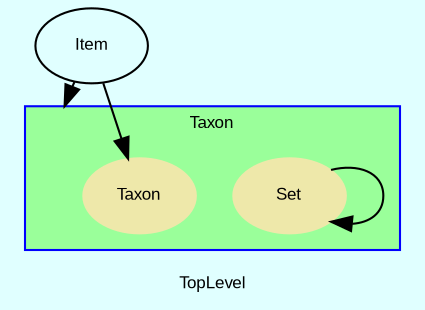 digraph TopLevel {
    label = "TopLevel"
    compound = true
    fontname = Arial
    fontsize = 8
    bgcolor = lightcyan1
    node [
        color = black,
        fontname = Arial,
        fontsize = 8
    ]

    Taxon__Set -> Taxon__Set [

    ]

    Item [
        URL = "classes/Item.html",
        label = "Item"
    ]

    Item -> Taxon__Taxon [

    ]

    subgraph cluster_Taxon {
        label = "Taxon"
        fillcolor = palegreen1
        URL = "classes/Taxon.html"
        color = blue
        fontname = Arial
        style = filled
        Taxon [
            shape = plaintext,
            height = 0.01,
            width = 0.01,
            label = ""
        ]

        Taxon__Set [
            fontcolor = black,
            shape = ellipse,
            URL = "classes/Taxon/Set.html",
            color = palegoldenrod,
            style = filled,
            label = "Set"
        ]

        Taxon__Taxon [
            fontcolor = black,
            shape = ellipse,
            URL = "classes/Taxon/Taxon.html",
            color = palegoldenrod,
            style = filled,
            label = "Taxon"
        ]

    }

    Item -> Taxon [
        lhead = cluster_Taxon
    ]

}


